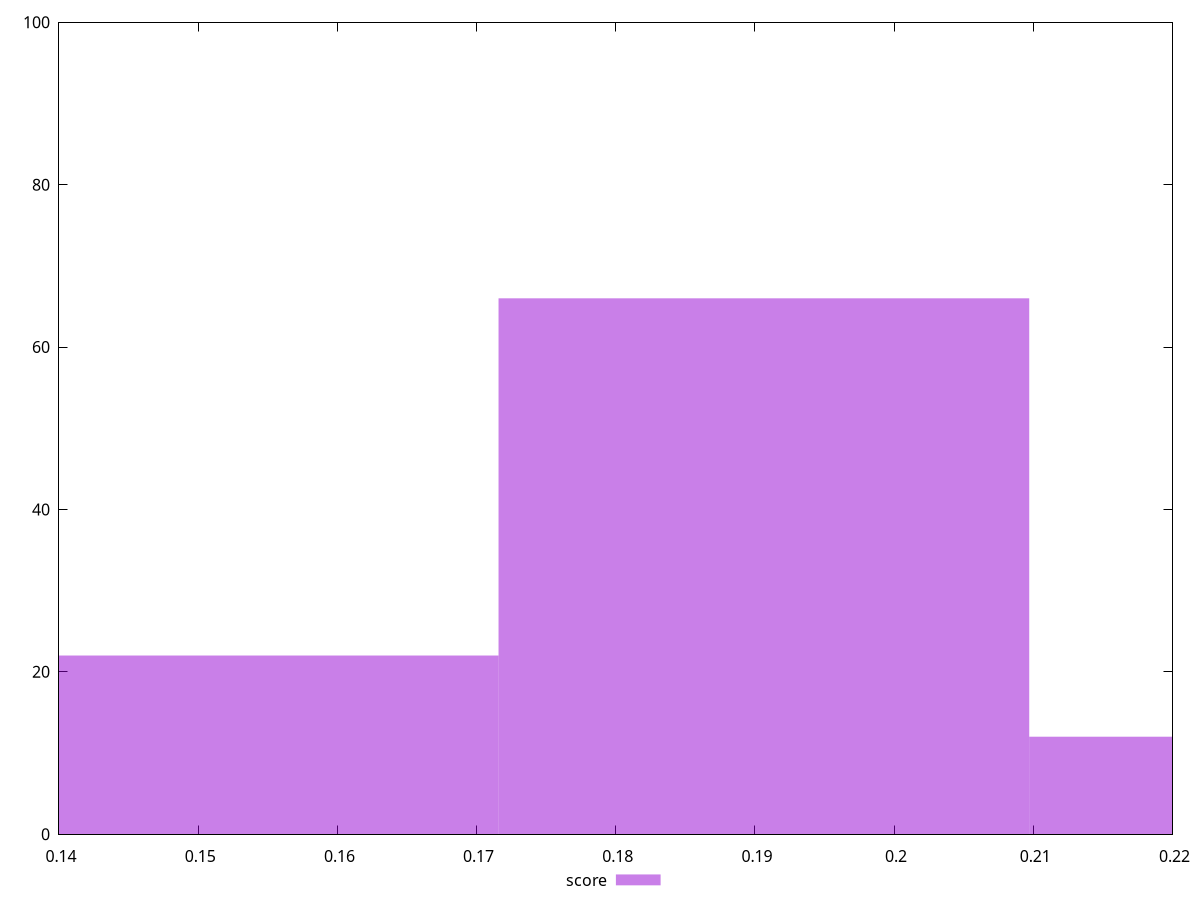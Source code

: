 reset

$score <<EOF
0.1906427374297111 66
0.1525141899437689 22
0.22877128491565335 12
EOF

set key outside below
set boxwidth 0.03812854748594222
set xrange [0.14:0.22]
set yrange [0:100]
set trange [0:100]
set style fill transparent solid 0.5 noborder
set terminal svg size 640, 490 enhanced background rgb 'white'
set output "report_00025_2021-02-22T21:38:55.199Z/largest-contentful-paint/samples/pages+cached+noadtech+nomedia/score/histogram.svg"

plot $score title "score" with boxes

reset
